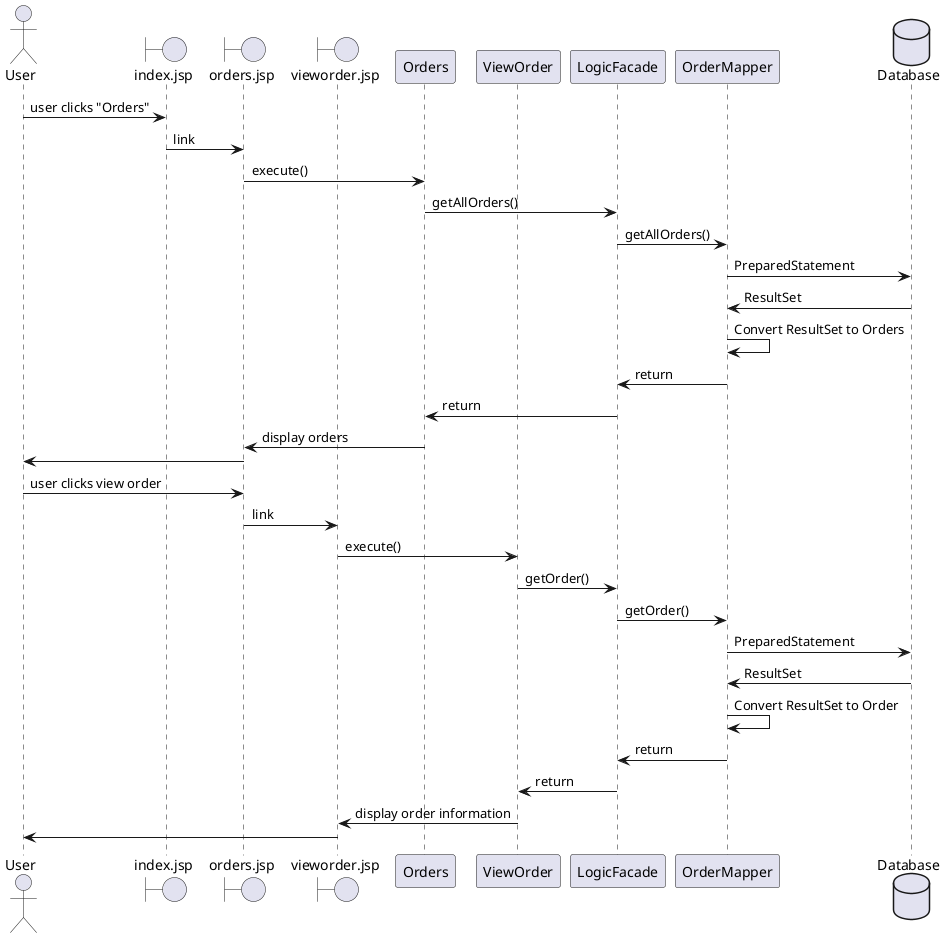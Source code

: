 @startuml

Actor User as user
boundary "index.jsp" as request
boundary "orders.jsp" as orders
boundary "vieworder.jsp" as vieworder
participant "Orders" as Orders
participant "ViewOrder" as ViewOrder
participant LogicFacade
participant OrderMapper
database "Database" as database

user -> request : user clicks "Orders"
request -> orders : link
orders -> Orders : execute()
Orders -> LogicFacade : getAllOrders()
LogicFacade -> OrderMapper : getAllOrders()
OrderMapper -> database : PreparedStatement
database -> OrderMapper : ResultSet
OrderMapper -> OrderMapper : Convert ResultSet to Orders
OrderMapper -> LogicFacade : return
LogicFacade -> Orders : return
Orders -> orders : display orders
orders -> user

user -> orders : user clicks view order
orders -> vieworder : link
vieworder -> ViewOrder : execute()
ViewOrder -> LogicFacade : getOrder()
LogicFacade -> OrderMapper : getOrder()
OrderMapper -> database : PreparedStatement
database -> OrderMapper : ResultSet
OrderMapper -> OrderMapper : Convert ResultSet to Order
OrderMapper -> LogicFacade : return
LogicFacade -> ViewOrder : return
ViewOrder -> vieworder : display order information
vieworder -> user


@enduml